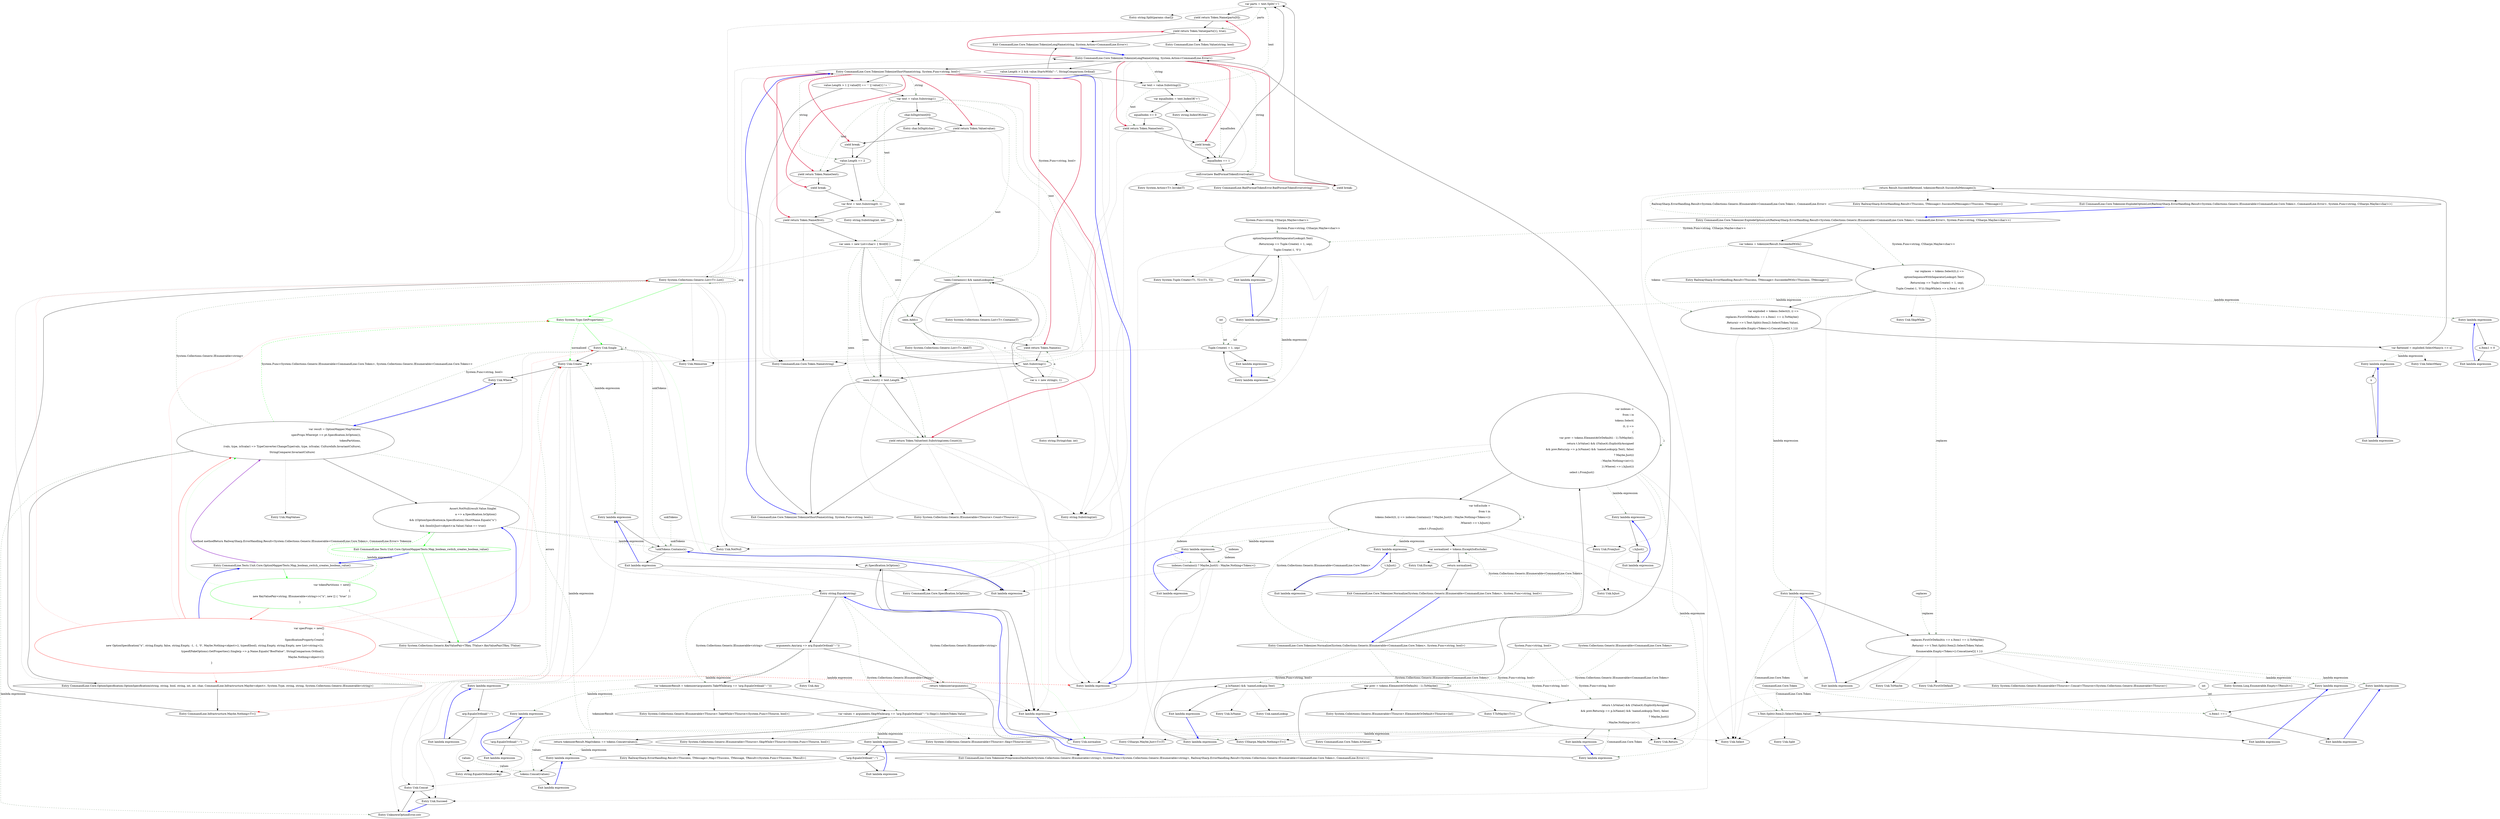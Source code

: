 digraph  {
m1_172 [label="Entry string.Split(params char[])", span="0-0", cluster="string.Split(params char[])", file="Tokenizer.cs"];
m1_31 [label="Entry string.Equals(string)", span="0-0", cluster="string.Equals(string)", file="Tokenizer.cs"];
m1_33 [label="var tokenizerResult = tokenizer(arguments.TakeWhile(arg => !arg.EqualsOrdinal(''--'')))", span="50-50", cluster="CommandLine.Core.Tokenizer.PreprocessDashDash(System.Collections.Generic.IEnumerable<string>, System.Func<System.Collections.Generic.IEnumerable<string>, RailwaySharp.ErrorHandling.Result<System.Collections.Generic.IEnumerable<CommandLine.Core.Token>, CommandLine.Error>>)", file="Tokenizer.cs"];
m1_36 [label="return tokenizer(arguments);", span="54-54", cluster="CommandLine.Core.Tokenizer.PreprocessDashDash(System.Collections.Generic.IEnumerable<string>, System.Func<System.Collections.Generic.IEnumerable<string>, RailwaySharp.ErrorHandling.Result<System.Collections.Generic.IEnumerable<CommandLine.Core.Token>, CommandLine.Error>>)", file="Tokenizer.cs"];
m1_32 [label="arguments.Any(arg => arg.EqualsOrdinal(''--''))", span="48-48", cluster="CommandLine.Core.Tokenizer.PreprocessDashDash(System.Collections.Generic.IEnumerable<string>, System.Func<System.Collections.Generic.IEnumerable<string>, RailwaySharp.ErrorHandling.Result<System.Collections.Generic.IEnumerable<CommandLine.Core.Token>, CommandLine.Error>>)", file="Tokenizer.cs"];
m1_34 [label="var values = arguments.SkipWhile(arg => !arg.EqualsOrdinal(''--'')).Skip(1).Select(Token.Value)", span="51-51", cluster="CommandLine.Core.Tokenizer.PreprocessDashDash(System.Collections.Generic.IEnumerable<string>, System.Func<System.Collections.Generic.IEnumerable<string>, RailwaySharp.ErrorHandling.Result<System.Collections.Generic.IEnumerable<CommandLine.Core.Token>, CommandLine.Error>>)", file="Tokenizer.cs"];
m1_35 [label="return tokenizerResult.Map(tokens => tokens.Concat(values));", span="52-52", cluster="CommandLine.Core.Tokenizer.PreprocessDashDash(System.Collections.Generic.IEnumerable<string>, System.Func<System.Collections.Generic.IEnumerable<string>, RailwaySharp.ErrorHandling.Result<System.Collections.Generic.IEnumerable<CommandLine.Core.Token>, CommandLine.Error>>)", file="Tokenizer.cs"];
m1_37 [label="Exit CommandLine.Core.Tokenizer.PreprocessDashDash(System.Collections.Generic.IEnumerable<string>, System.Func<System.Collections.Generic.IEnumerable<string>, RailwaySharp.ErrorHandling.Result<System.Collections.Generic.IEnumerable<CommandLine.Core.Token>, CommandLine.Error>>)", span="44-44", cluster="CommandLine.Core.Tokenizer.PreprocessDashDash(System.Collections.Generic.IEnumerable<string>, System.Func<System.Collections.Generic.IEnumerable<string>, RailwaySharp.ErrorHandling.Result<System.Collections.Generic.IEnumerable<CommandLine.Core.Token>, CommandLine.Error>>)", file="Tokenizer.cs"];
m1_97 [label="Entry CommandLine.Core.Tokenizer.Normalize(System.Collections.Generic.IEnumerable<CommandLine.Core.Token>, System.Func<string, bool>)", span="78-78", cluster="CommandLine.Core.Tokenizer.Normalize(System.Collections.Generic.IEnumerable<CommandLine.Core.Token>, System.Func<string, bool>)", file="Tokenizer.cs"];
m1_98 [label="var indexes =\r\n                from i in\r\n                    tokens.Select(\r\n                        (t, i) =>\r\n                        {\r\n                            var prev = tokens.ElementAtOrDefault(i - 1).ToMaybe();\r\n                            return t.IsValue() && ((Value)t).ExplicitlyAssigned\r\n                                   && prev.Return(p => p.IsName() && !nameLookup(p.Text), false)\r\n                                ? Maybe.Just(i)\r\n                                : Maybe.Nothing<int>();\r\n                        }).Where(i => i.IsJust())\r\n                select i.FromJust()", span="81-92", cluster="CommandLine.Core.Tokenizer.Normalize(System.Collections.Generic.IEnumerable<CommandLine.Core.Token>, System.Func<string, bool>)", file="Tokenizer.cs"];
m1_99 [label="var toExclude =\r\n                from t in\r\n                    tokens.Select((t, i) => indexes.Contains(i) ? Maybe.Just(t) : Maybe.Nothing<Token>())\r\n                        .Where(t => t.IsJust())\r\n                select t.FromJust()", span="94-98", cluster="CommandLine.Core.Tokenizer.Normalize(System.Collections.Generic.IEnumerable<CommandLine.Core.Token>, System.Func<string, bool>)", file="Tokenizer.cs"];
m1_100 [label="var normalized = tokens.Except(toExclude)", span="100-100", cluster="CommandLine.Core.Tokenizer.Normalize(System.Collections.Generic.IEnumerable<CommandLine.Core.Token>, System.Func<string, bool>)", file="Tokenizer.cs"];
m1_101 [label="return normalized;", span="102-102", cluster="CommandLine.Core.Tokenizer.Normalize(System.Collections.Generic.IEnumerable<CommandLine.Core.Token>, System.Func<string, bool>)", file="Tokenizer.cs"];
m1_102 [label="Exit CommandLine.Core.Tokenizer.Normalize(System.Collections.Generic.IEnumerable<CommandLine.Core.Token>, System.Func<string, bool>)", span="78-78", cluster="CommandLine.Core.Tokenizer.Normalize(System.Collections.Generic.IEnumerable<CommandLine.Core.Token>, System.Func<string, bool>)", file="Tokenizer.cs"];
m1_86 [label="Entry System.Collections.Generic.IEnumerable<TSource>.Concat<TSource>(System.Collections.Generic.IEnumerable<TSource>)", span="0-0", cluster="System.Collections.Generic.IEnumerable<TSource>.Concat<TSource>(System.Collections.Generic.IEnumerable<TSource>)", file="Tokenizer.cs"];
m1_118 [label="Entry Unk.nameLookup", span="", cluster="Unk.nameLookup", file="Tokenizer.cs"];
m1_27 [label="Entry lambda expression", span="41-41", cluster="lambda expression", file="Tokenizer.cs"];
m1_170 [label="Entry CommandLine.BadFormatTokenError.BadFormatTokenError(string)", span="196-196", cluster="CommandLine.BadFormatTokenError.BadFormatTokenError(string)", file="Tokenizer.cs"];
m1_57 [label="Entry CommandLine.Core.Tokenizer.ExplodeOptionList(RailwaySharp.ErrorHandling.Result<System.Collections.Generic.IEnumerable<CommandLine.Core.Token>, CommandLine.Error>, System.Func<string, CSharpx.Maybe<char>>)", span="57-57", cluster="CommandLine.Core.Tokenizer.ExplodeOptionList(RailwaySharp.ErrorHandling.Result<System.Collections.Generic.IEnumerable<CommandLine.Core.Token>, CommandLine.Error>, System.Func<string, CSharpx.Maybe<char>>)", file="Tokenizer.cs"];
m1_62 [label="return Result.Succeed(flattened, tokenizerResult.SuccessfulMessages());", span="75-75", cluster="CommandLine.Core.Tokenizer.ExplodeOptionList(RailwaySharp.ErrorHandling.Result<System.Collections.Generic.IEnumerable<CommandLine.Core.Token>, CommandLine.Error>, System.Func<string, CSharpx.Maybe<char>>)", file="Tokenizer.cs"];
m1_61 [label="var flattened = exploded.SelectMany(x => x)", span="73-73", cluster="CommandLine.Core.Tokenizer.ExplodeOptionList(RailwaySharp.ErrorHandling.Result<System.Collections.Generic.IEnumerable<CommandLine.Core.Token>, CommandLine.Error>, System.Func<string, CSharpx.Maybe<char>>)", file="Tokenizer.cs"];
m1_58 [label="var tokens = tokenizerResult.SucceededWith()", span="61-61", cluster="CommandLine.Core.Tokenizer.ExplodeOptionList(RailwaySharp.ErrorHandling.Result<System.Collections.Generic.IEnumerable<CommandLine.Core.Token>, CommandLine.Error>, System.Func<string, CSharpx.Maybe<char>>)", file="Tokenizer.cs"];
m1_59 [label="var replaces = tokens.Select((t,i) =>\r\n                optionSequenceWithSeparatorLookup(t.Text)\r\n                    .Return(sep => Tuple.Create(i + 1, sep),\r\n                        Tuple.Create(-1, '\0'))).SkipWhile(x => x.Item1 < 0)", span="63-66", cluster="CommandLine.Core.Tokenizer.ExplodeOptionList(RailwaySharp.ErrorHandling.Result<System.Collections.Generic.IEnumerable<CommandLine.Core.Token>, CommandLine.Error>, System.Func<string, CSharpx.Maybe<char>>)", file="Tokenizer.cs"];
m1_60 [label="var exploded = tokens.Select((t, i) =>\r\n                        replaces.FirstOrDefault(x => x.Item1 == i).ToMaybe()\r\n                            .Return(r => t.Text.Split(r.Item2).Select(Token.Value),\r\n                                Enumerable.Empty<Token>().Concat(new[]{ t })))", span="68-71", cluster="CommandLine.Core.Tokenizer.ExplodeOptionList(RailwaySharp.ErrorHandling.Result<System.Collections.Generic.IEnumerable<CommandLine.Core.Token>, CommandLine.Error>, System.Func<string, CSharpx.Maybe<char>>)", file="Tokenizer.cs"];
m1_63 [label="Exit CommandLine.Core.Tokenizer.ExplodeOptionList(RailwaySharp.ErrorHandling.Result<System.Collections.Generic.IEnumerable<CommandLine.Core.Token>, CommandLine.Error>, System.Func<string, CSharpx.Maybe<char>>)", span="57-57", cluster="CommandLine.Core.Tokenizer.ExplodeOptionList(RailwaySharp.ErrorHandling.Result<System.Collections.Generic.IEnumerable<CommandLine.Core.Token>, CommandLine.Error>, System.Func<string, CSharpx.Maybe<char>>)", file="Tokenizer.cs"];
m1_15 [label="Entry Unk.NotNull", span="", cluster="Unk.NotNull", file="Tokenizer.cs"];
m1_150 [label="Entry CommandLine.Core.Token.Name(string)", span="19-19", cluster="CommandLine.Core.Token.Name(string)", file="Tokenizer.cs"];
m1_171 [label="Entry System.Action<T>.Invoke(T)", span="0-0", cluster="System.Action<T>.Invoke(T)", file="Tokenizer.cs"];
m1_65 [label="Entry Unk.SkipWhile", span="", cluster="Unk.SkipWhile", file="Tokenizer.cs"];
m1_21 [label="pt.Specification.IsOption()", span="33-33", cluster="lambda expression", file="Tokenizer.cs"];
m1_38 [label="Entry Unk.Any", span="", cluster="Unk.Any", file="Tokenizer.cs"];
m1_16 [label="Entry lambda expression", span="27-27", cluster="lambda expression", file="Tokenizer.cs"];
m1_117 [label="Entry Unk.IsName", span="", cluster="Unk.IsName", file="Tokenizer.cs"];
m1_22 [label="Exit lambda expression", span="33-33", cluster="lambda expression", file="Tokenizer.cs"];
m1_3 [label="var result = OptionMapper.MapValues(\r\n                specProps.Where(pt => pt.Specification.IsOption()),\r\n                tokenPartitions,\r\n                (vals, type, isScalar) => TypeConverter.ChangeType(vals, type, isScalar, CultureInfo.InvariantCulture),\r\n                StringComparer.InvariantCulture)", span="32-36", cluster="CommandLine.Tests.Unit.Core.OptionMapperTests.Map_boolean_switch_creates_boolean_value()", file="Tokenizer.cs"];
m1_10 [label="Entry System.Type.GetProperties()", span="0-0", cluster="System.Type.GetProperties()", color=green, community=0, file="Tokenizer.cs"];
m1_9 [label="Entry System.Collections.Generic.List<T>.List()", span="0-0", cluster="System.Collections.Generic.List<T>.List()", file="Tokenizer.cs"];
m1_11 [label="Entry Unk.Single", span="", cluster="Unk.Single", file="Tokenizer.cs"];
m1_12 [label="Entry Unk.Create", span="", cluster="Unk.Create", file="Tokenizer.cs"];
m1_7 [label="Entry CommandLine.Core.OptionSpecification.OptionSpecification(string, string, bool, string, int, int, char, CommandLine.Infrastructure.Maybe<object>, System.Type, string, string, System.Collections.Generic.IEnumerable<string>)", span="17-17", cluster="CommandLine.Core.OptionSpecification.OptionSpecification(string, string, bool, string, int, int, char, CommandLine.Infrastructure.Maybe<object>, System.Type, string, string, System.Collections.Generic.IEnumerable<string>)", file="Tokenizer.cs"];
m1_8 [label="Entry CommandLine.Infrastructure.Maybe.Nothing<T>()", span="66-66", cluster="CommandLine.Infrastructure.Maybe.Nothing<T>()", file="Tokenizer.cs"];
m1_13 [label="Entry Unk.Where", span="", cluster="Unk.Where", file="Tokenizer.cs"];
m1_23 [label="Entry CommandLine.Core.Specification.IsOption()", span="11-11", cluster="CommandLine.Core.Specification.IsOption()", file="Tokenizer.cs"];
m1_151 [label="Entry string.Substring(int, int)", span="0-0", cluster="string.Substring(int, int)", file="Tokenizer.cs"];
m1_85 [label="Entry System.Linq.Enumerable.Empty<TResult>()", span="0-0", cluster="System.Linq.Enumerable.Empty<TResult>()", file="Tokenizer.cs"];
m1_152 [label="Entry string.String(char, int)", span="0-0", cluster="string.String(char, int)", file="Tokenizer.cs"];
m1_109 [label="Entry System.Collections.Generic.IEnumerable<TSource>.ElementAtOrDefault<TSource>(int)", span="0-0", cluster="System.Collections.Generic.IEnumerable<TSource>.ElementAtOrDefault<TSource>(int)", file="Tokenizer.cs"];
m1_30 [label="Exit lambda expression", span="40-42", cluster="lambda expression", file="Tokenizer.cs"];
m1_84 [label="Entry Unk.ToMaybe", span="", cluster="Unk.ToMaybe", file="Tokenizer.cs"];
m1_112 [label="Entry CSharpx.Maybe.Just<T>(T)", span="124-124", cluster="CSharpx.Maybe.Just<T>(T)", file="Tokenizer.cs"];
m1_71 [label="Entry System.Tuple.Create<T1, T2>(T1, T2)", span="0-0", cluster="System.Tuple.Create<T1, T2>(T1, T2)", file="Tokenizer.cs"];
m1_110 [label="Entry T.ToMaybe<T>()", span="249-249", cluster="T.ToMaybe<T>()", file="Tokenizer.cs"];
m1_114 [label="Entry lambda expression", span="88-88", cluster="lambda expression", file="Tokenizer.cs"];
m1_20 [label="Entry Unk.normalize", span="", cluster="Unk.normalize", file="Tokenizer.cs"];
m1_24 [label="Entry UnknownOptionError.cstr", span="", cluster="UnknownOptionError.cstr", file="Tokenizer.cs"];
m1_28 [label="!unkTokens.Contains(x)", span="41-41", cluster="lambda expression", file="Tokenizer.cs"];
m1_17 [label="Entry CommandLine.Core.Tokenizer.TokenizeLongName(string, System.Action<CommandLine.Error>)", span="150-150", cluster="CommandLine.Core.Tokenizer.TokenizeLongName(string, System.Action<CommandLine.Error>)", file="Tokenizer.cs"];
m1_18 [label="Entry CommandLine.Core.Tokenizer.TokenizeShortName(string, System.Func<string, bool>)", span="105-105", cluster="CommandLine.Core.Tokenizer.TokenizeShortName(string, System.Func<string, bool>)", file="Tokenizer.cs"];
m1_25 [label="Entry Unk.Concat", span="", cluster="Unk.Concat", file="Tokenizer.cs"];
m1_26 [label="Entry Unk.Succeed", span="", cluster="Unk.Succeed", file="Tokenizer.cs"];
m1_29 [label="Exit lambda expression", span="41-41", cluster="lambda expression", file="Tokenizer.cs"];
m1_4 [label="Assert.NotNull(result.Value.Single(\r\n                a => a.Specification.IsOption()\r\n                && ((OptionSpecification)a.Specification).ShortName.Equals(''x'')\r\n                && (bool)((Just<object>)a.Value).Value == true))", span="39-42", cluster="CommandLine.Tests.Unit.Core.OptionMapperTests.Map_boolean_switch_creates_boolean_value()", file="Tokenizer.cs"];
m1_5 [label="Exit CommandLine.Tests.Unit.Core.OptionMapperTests.Map_boolean_switch_creates_boolean_value()", span="16-16", cluster="CommandLine.Tests.Unit.Core.OptionMapperTests.Map_boolean_switch_creates_boolean_value()", color=green, community=0, file="Tokenizer.cs"];
m1_6 [label="Entry System.Collections.Generic.KeyValuePair<TKey, TValue>.KeyValuePair(TKey, TValue)", span="0-0", cluster="System.Collections.Generic.KeyValuePair<TKey, TValue>.KeyValuePair(TKey, TValue)", file="Tokenizer.cs"];
m1_69 [label="optionSequenceWithSeparatorLookup(t.Text)\r\n                    .Return(sep => Tuple.Create(i + 1, sep),\r\n                        Tuple.Create(-1, '\0'))", span="64-66", cluster="lambda expression", file="Tokenizer.cs"];
m1_55 [label="tokens.Concat(values)", span="52-52", cluster="lambda expression", file="Tokenizer.cs"];
m1_48 [label="Entry lambda expression", span="50-50", cluster="lambda expression", file="Tokenizer.cs"];
m1_68 [label="Entry lambda expression", span="63-66", cluster="lambda expression", file="Tokenizer.cs"];
m1_70 [label="Exit lambda expression", span="63-66", cluster="lambda expression", file="Tokenizer.cs"];
m1_73 [label="Entry lambda expression", span="65-65", cluster="lambda expression", file="Tokenizer.cs"];
m1_124 [label="indexes.Contains(i) ? Maybe.Just(t) : Maybe.Nothing<Token>()", span="96-96", cluster="lambda expression", file="Tokenizer.cs"];
m1_105 [label="Entry lambda expression", span="84-91", cluster="lambda expression", file="Tokenizer.cs"];
m1_119 [label="Entry lambda expression", span="91-91", cluster="lambda expression", file="Tokenizer.cs"];
m1_123 [label="Entry lambda expression", span="96-96", cluster="lambda expression", file="Tokenizer.cs"];
m1_126 [label="Entry lambda expression", span="97-97", cluster="lambda expression", file="Tokenizer.cs"];
m1_54 [label="Entry lambda expression", span="52-52", cluster="lambda expression", file="Tokenizer.cs"];
m1_56 [label="Exit lambda expression", span="52-52", cluster="lambda expression", file="Tokenizer.cs"];
m1_44 [label="Entry lambda expression", span="48-48", cluster="lambda expression", file="Tokenizer.cs"];
m1_51 [label="Entry lambda expression", span="51-51", cluster="lambda expression", file="Tokenizer.cs"];
m1_50 [label="Exit lambda expression", span="50-50", cluster="lambda expression", file="Tokenizer.cs"];
m1_49 [label="!arg.EqualsOrdinal(''--'')", span="50-50", cluster="lambda expression", file="Tokenizer.cs"];
m1_74 [label="Tuple.Create(i + 1, sep)", span="65-65", cluster="lambda expression", file="Tokenizer.cs"];
m1_81 [label="replaces.FirstOrDefault(x => x.Item1 == i).ToMaybe()\r\n                            .Return(r => t.Text.Split(r.Item2).Select(Token.Value),\r\n                                Enumerable.Empty<Token>().Concat(new[]{ t }))", span="69-71", cluster="lambda expression", file="Tokenizer.cs"];
m1_107 [label="return t.IsValue() && ((Value)t).ExplicitlyAssigned\r\n                                   && prev.Return(p => p.IsName() && !nameLookup(p.Text), false)\r\n                                ? Maybe.Just(i)\r\n                                : Maybe.Nothing<int>();", span="87-90", cluster="lambda expression", file="Tokenizer.cs"];
m1_75 [label="Exit lambda expression", span="65-65", cluster="lambda expression", file="Tokenizer.cs"];
m1_125 [label="Exit lambda expression", span="96-96", cluster="lambda expression", file="Tokenizer.cs"];
m1_106 [label="var prev = tokens.ElementAtOrDefault(i - 1).ToMaybe()", span="86-86", cluster="lambda expression", file="Tokenizer.cs"];
m1_115 [label="p.IsName() && !nameLookup(p.Text)", span="88-88", cluster="lambda expression", file="Tokenizer.cs"];
m1_91 [label="t.Text.Split(r.Item2).Select(Token.Value)", span="70-70", cluster="lambda expression", file="Tokenizer.cs"];
m1_108 [label="Exit lambda expression", span="84-91", cluster="lambda expression", file="Tokenizer.cs"];
m1_121 [label="Exit lambda expression", span="91-91", cluster="lambda expression", file="Tokenizer.cs"];
m1_120 [label="i.IsJust()", span="91-91", cluster="lambda expression", file="Tokenizer.cs"];
m1_128 [label="Exit lambda expression", span="97-97", cluster="lambda expression", file="Tokenizer.cs"];
m1_127 [label="t.IsJust()", span="97-97", cluster="lambda expression", file="Tokenizer.cs"];
m1_94 [label="Entry lambda expression", span="73-73", cluster="lambda expression", file="Tokenizer.cs"];
m1_46 [label="Exit lambda expression", span="48-48", cluster="lambda expression", file="Tokenizer.cs"];
m1_45 [label="arg.EqualsOrdinal(''--'')", span="48-48", cluster="lambda expression", file="Tokenizer.cs"];
m1_53 [label="Exit lambda expression", span="51-51", cluster="lambda expression", file="Tokenizer.cs"];
m1_52 [label="!arg.EqualsOrdinal(''--'')", span="51-51", cluster="lambda expression", file="Tokenizer.cs"];
m1_77 [label="Entry lambda expression", span="66-66", cluster="lambda expression", file="Tokenizer.cs"];
m1_80 [label="Entry lambda expression", span="68-71", cluster="lambda expression", file="Tokenizer.cs"];
m1_82 [label="Exit lambda expression", span="68-71", cluster="lambda expression", file="Tokenizer.cs"];
m1_87 [label="Entry lambda expression", span="69-69", cluster="lambda expression", file="Tokenizer.cs"];
m1_90 [label="Entry lambda expression", span="70-70", cluster="lambda expression", file="Tokenizer.cs"];
m1_116 [label="Exit lambda expression", span="88-88", cluster="lambda expression", file="Tokenizer.cs"];
m1_92 [label="Exit lambda expression", span="70-70", cluster="lambda expression", file="Tokenizer.cs"];
m1_96 [label="Exit lambda expression", span="73-73", cluster="lambda expression", file="Tokenizer.cs"];
m1_95 [label=x, span="73-73", cluster="lambda expression", file="Tokenizer.cs"];
m1_79 [label="Exit lambda expression", span="66-66", cluster="lambda expression", file="Tokenizer.cs"];
m1_78 [label="x.Item1 < 0", span="66-66", cluster="lambda expression", file="Tokenizer.cs"];
m1_88 [label="x.Item1 == i", span="69-69", cluster="lambda expression", file="Tokenizer.cs"];
m1_89 [label="Exit lambda expression", span="69-69", cluster="lambda expression", file="Tokenizer.cs"];
m1_41 [label="Entry System.Collections.Generic.IEnumerable<TSource>.Skip<TSource>(int)", span="0-0", cluster="System.Collections.Generic.IEnumerable<TSource>.Skip<TSource>(int)", file="Tokenizer.cs"];
m1_156 [label="value.Length > 2 && value.StartsWith(''--'', StringComparison.Ordinal)", span="154-154", cluster="CommandLine.Core.Tokenizer.TokenizeLongName(string, System.Action<CommandLine.Error>)", file="Tokenizer.cs"];
m1_160 [label="yield return Token.Name(text);", span="160-160", cluster="CommandLine.Core.Tokenizer.TokenizeLongName(string, System.Action<CommandLine.Error>)", file="Tokenizer.cs"];
m1_161 [label="yield break;", span="161-161", cluster="CommandLine.Core.Tokenizer.TokenizeLongName(string, System.Action<CommandLine.Error>)", file="Tokenizer.cs"];
m1_164 [label="yield break;", span="166-166", cluster="CommandLine.Core.Tokenizer.TokenizeLongName(string, System.Action<CommandLine.Error>)", file="Tokenizer.cs"];
m1_166 [label="yield return Token.Name(parts[0]);", span="169-169", cluster="CommandLine.Core.Tokenizer.TokenizeLongName(string, System.Action<CommandLine.Error>)", file="Tokenizer.cs"];
m1_167 [label="yield return Token.Value(parts[1], true);", span="170-170", cluster="CommandLine.Core.Tokenizer.TokenizeLongName(string, System.Action<CommandLine.Error>)", file="Tokenizer.cs"];
m1_157 [label="var text = value.Substring(2)", span="156-156", cluster="CommandLine.Core.Tokenizer.TokenizeLongName(string, System.Action<CommandLine.Error>)", file="Tokenizer.cs"];
m1_163 [label="onError(new BadFormatTokenError(value))", span="165-165", cluster="CommandLine.Core.Tokenizer.TokenizeLongName(string, System.Action<CommandLine.Error>)", file="Tokenizer.cs"];
m1_159 [label="equalIndex <= 0", span="158-158", cluster="CommandLine.Core.Tokenizer.TokenizeLongName(string, System.Action<CommandLine.Error>)", file="Tokenizer.cs"];
m1_162 [label="equalIndex == 1", span="163-163", cluster="CommandLine.Core.Tokenizer.TokenizeLongName(string, System.Action<CommandLine.Error>)", file="Tokenizer.cs"];
m1_165 [label="var parts = text.Split('=')", span="168-168", cluster="CommandLine.Core.Tokenizer.TokenizeLongName(string, System.Action<CommandLine.Error>)", file="Tokenizer.cs"];
m1_158 [label="var equalIndex = text.IndexOf('=')", span="157-157", cluster="CommandLine.Core.Tokenizer.TokenizeLongName(string, System.Action<CommandLine.Error>)", file="Tokenizer.cs"];
m1_168 [label="Exit CommandLine.Core.Tokenizer.TokenizeLongName(string, System.Action<CommandLine.Error>)", span="150-150", cluster="CommandLine.Core.Tokenizer.TokenizeLongName(string, System.Action<CommandLine.Error>)", file="Tokenizer.cs"];
m1_19 [label="Entry Unk.Memorize", span="", cluster="Unk.Memorize", file="Tokenizer.cs"];
m1_67 [label="Entry RailwaySharp.ErrorHandling.Result<TSuccess, TMessage>.SuccessfulMessages<TSuccess, TMessage>()", span="12-12", cluster="RailwaySharp.ErrorHandling.Result<TSuccess, TMessage>.SuccessfulMessages<TSuccess, TMessage>()", file="Tokenizer.cs"];
m1_40 [label="Entry System.Collections.Generic.IEnumerable<TSource>.SkipWhile<TSource>(System.Func<TSource, bool>)", span="0-0", cluster="System.Collections.Generic.IEnumerable<TSource>.SkipWhile<TSource>(System.Func<TSource, bool>)", file="Tokenizer.cs"];
m1_43 [label="Entry RailwaySharp.ErrorHandling.Result<TSuccess, TMessage>.Map<TSuccess, TMessage, TResult>(System.Func<TSuccess, TResult>)", span="534-534", cluster="RailwaySharp.ErrorHandling.Result<TSuccess, TMessage>.Map<TSuccess, TMessage, TResult>(System.Func<TSuccess, TResult>)", file="Tokenizer.cs"];
m1_47 [label="Entry string.EqualsOrdinal(string)", span="40-40", cluster="string.EqualsOrdinal(string)", file="Tokenizer.cs"];
m1_39 [label="Entry System.Collections.Generic.IEnumerable<TSource>.TakeWhile<TSource>(System.Func<TSource, bool>)", span="0-0", cluster="System.Collections.Generic.IEnumerable<TSource>.TakeWhile<TSource>(System.Func<TSource, bool>)", file="Tokenizer.cs"];
m1_169 [label="Entry string.IndexOf(char)", span="0-0", cluster="string.IndexOf(char)", file="Tokenizer.cs"];
m1_42 [label="Entry Unk.Select", span="", cluster="Unk.Select", file="Tokenizer.cs"];
m1_122 [label="Entry Unk.IsJust", span="", cluster="Unk.IsJust", file="Tokenizer.cs"];
m1_0 [label="Entry CommandLine.Tests.Unit.Core.OptionMapperTests.Map_boolean_switch_creates_boolean_value()", span="16-16", cluster="CommandLine.Tests.Unit.Core.OptionMapperTests.Map_boolean_switch_creates_boolean_value()", file="Tokenizer.cs"];
m1_1 [label="var tokenPartitions = new[]\r\n                {\r\n                    new KeyValuePair<string, IEnumerable<string>>(''x'', new [] { ''true'' })\r\n                }", span="19-22", cluster="CommandLine.Tests.Unit.Core.OptionMapperTests.Map_boolean_switch_creates_boolean_value()", color=green, community=0, file="Tokenizer.cs"];
m1_2 [label="var specProps = new[]\r\n                {\r\n                    SpecificationProperty.Create(\r\n                        new OptionSpecification(''x'', string.Empty, false, string.Empty, -1, -1, '\0', Maybe.Nothing<object>(), typeof(bool), string.Empty, string.Empty, new List<string>()), \r\n                        typeof(FakeOptions).GetProperties().Single(p => p.Name.Equals(''BoolValue'', StringComparison.Ordinal)),\r\n                        Maybe.Nothing<object>())\r\n                }", span="23-29", cluster="CommandLine.Tests.Unit.Core.OptionMapperTests.Map_boolean_switch_creates_boolean_value()", file="Tokenizer.cs", color=red, community=0];
m1_104 [label="Entry Unk.Except", span="", cluster="Unk.Except", file="Tokenizer.cs"];
m1_72 [label="Entry Unk.Return", span="", cluster="Unk.Return", file="Tokenizer.cs"];
m1_113 [label="Entry CSharpx.Maybe.Nothing<T>()", span="116-116", cluster="CSharpx.Maybe.Nothing<T>()", file="Tokenizer.cs"];
m1_154 [label="Entry System.Collections.Generic.List<T>.Add(T)", span="0-0", cluster="System.Collections.Generic.List<T>.Add(T)", file="Tokenizer.cs"];
m1_64 [label="Entry RailwaySharp.ErrorHandling.Result<TSuccess, TMessage>.SucceededWith<TSuccess, TMessage>()", span="653-653", cluster="RailwaySharp.ErrorHandling.Result<TSuccess, TMessage>.SucceededWith<TSuccess, TMessage>()", file="Tokenizer.cs"];
m1_111 [label="Entry CommandLine.Core.Token.IsValue()", span="133-133", cluster="CommandLine.Core.Token.IsValue()", file="Tokenizer.cs"];
m1_103 [label="Entry Unk.FromJust", span="", cluster="Unk.FromJust", file="Tokenizer.cs"];
m1_149 [label="Entry char.IsDigit(char)", span="0-0", cluster="char.IsDigit(char)", file="Tokenizer.cs"];
m1_173 [label="Entry CommandLine.Core.Token.Value(string, bool)", span="29-29", cluster="CommandLine.Core.Token.Value(string, bool)", file="Tokenizer.cs"];
m1_155 [label="Entry System.Collections.Generic.IEnumerable<TSource>.Count<TSource>()", span="0-0", cluster="System.Collections.Generic.IEnumerable<TSource>.Count<TSource>()", file="Tokenizer.cs"];
m1_66 [label="Entry Unk.SelectMany", span="", cluster="Unk.SelectMany", file="Tokenizer.cs"];
m1_83 [label="Entry Unk.FirstOrDefault", span="", cluster="Unk.FirstOrDefault", file="Tokenizer.cs"];
m1_93 [label="Entry Unk.Split", span="", cluster="Unk.Split", file="Tokenizer.cs"];
m1_132 [label="yield return Token.Value(value);", span="115-115", cluster="CommandLine.Core.Tokenizer.TokenizeShortName(string, System.Func<string, bool>)", file="Tokenizer.cs"];
m1_146 [label="yield return Token.Value(text.Substring(seen.Count()));", span="145-145", cluster="CommandLine.Core.Tokenizer.TokenizeShortName(string, System.Func<string, bool>)", file="Tokenizer.cs"];
m1_129 [label="value.Length > 1 || value[0] == '-' || value[1] != '-'", span="109-109", cluster="CommandLine.Core.Tokenizer.TokenizeShortName(string, System.Func<string, bool>)", file="Tokenizer.cs"];
m1_133 [label="yield break;", span="116-116", cluster="CommandLine.Core.Tokenizer.TokenizeShortName(string, System.Func<string, bool>)", file="Tokenizer.cs"];
m1_135 [label="yield return Token.Name(text);", span="121-121", cluster="CommandLine.Core.Tokenizer.TokenizeShortName(string, System.Func<string, bool>)", file="Tokenizer.cs"];
m1_136 [label="yield break;", span="122-122", cluster="CommandLine.Core.Tokenizer.TokenizeShortName(string, System.Func<string, bool>)", file="Tokenizer.cs"];
m1_138 [label="yield return Token.Name(first);", span="126-126", cluster="CommandLine.Core.Tokenizer.TokenizeShortName(string, System.Func<string, bool>)", file="Tokenizer.cs"];
m1_144 [label="yield return Token.Name(n);", span="136-136", cluster="CommandLine.Core.Tokenizer.TokenizeShortName(string, System.Func<string, bool>)", file="Tokenizer.cs"];
m1_130 [label="var text = value.Substring(1)", span="111-111", cluster="CommandLine.Core.Tokenizer.TokenizeShortName(string, System.Func<string, bool>)", file="Tokenizer.cs"];
m1_134 [label="value.Length == 2", span="119-119", cluster="CommandLine.Core.Tokenizer.TokenizeShortName(string, System.Func<string, bool>)", file="Tokenizer.cs"];
m1_142 [label="!seen.Contains(c) && nameLookup(n)", span="133-133", cluster="CommandLine.Core.Tokenizer.TokenizeShortName(string, System.Func<string, bool>)", file="Tokenizer.cs"];
m1_131 [label="char.IsDigit(text[0])", span="113-113", cluster="CommandLine.Core.Tokenizer.TokenizeShortName(string, System.Func<string, bool>)", file="Tokenizer.cs"];
m1_145 [label="seen.Count() < text.Length", span="143-143", cluster="CommandLine.Core.Tokenizer.TokenizeShortName(string, System.Func<string, bool>)", file="Tokenizer.cs"];
m1_139 [label="var seen = new List<char> { first[0] }", span="128-128", cluster="CommandLine.Core.Tokenizer.TokenizeShortName(string, System.Func<string, bool>)", file="Tokenizer.cs"];
m1_137 [label="var first = text.Substring(0, 1)", span="125-125", cluster="CommandLine.Core.Tokenizer.TokenizeShortName(string, System.Func<string, bool>)", file="Tokenizer.cs"];
m1_143 [label="seen.Add(c)", span="135-135", cluster="CommandLine.Core.Tokenizer.TokenizeShortName(string, System.Func<string, bool>)", file="Tokenizer.cs"];
m1_141 [label="var n = new string(c, 1)", span="132-132", cluster="CommandLine.Core.Tokenizer.TokenizeShortName(string, System.Func<string, bool>)", file="Tokenizer.cs"];
m1_140 [label="text.Substring(1)", span="130-130", cluster="CommandLine.Core.Tokenizer.TokenizeShortName(string, System.Func<string, bool>)", file="Tokenizer.cs"];
m1_147 [label="Exit CommandLine.Core.Tokenizer.TokenizeShortName(string, System.Func<string, bool>)", span="105-105", cluster="CommandLine.Core.Tokenizer.TokenizeShortName(string, System.Func<string, bool>)", file="Tokenizer.cs"];
m1_14 [label="Entry Unk.MapValues", span="", cluster="Unk.MapValues", file="Tokenizer.cs"];
m1_153 [label="Entry System.Collections.Generic.List<T>.Contains(T)", span="0-0", cluster="System.Collections.Generic.List<T>.Contains(T)", file="Tokenizer.cs"];
m1_148 [label="Entry string.Substring(int)", span="0-0", cluster="string.Substring(int)", file="Tokenizer.cs"];
m1_174 [label=unkTokens, span="", file="Tokenizer.cs"];
m1_176 [label="System.Func<string, CSharpx.Maybe<char>>", span="", file="Tokenizer.cs"];
m1_175 [label=values, span="", file="Tokenizer.cs"];
m1_183 [label=indexes, span="", file="Tokenizer.cs"];
m1_177 [label=int, span="", file="Tokenizer.cs"];
m1_178 [label=replaces, span="", file="Tokenizer.cs"];
m1_182 [label="System.Func<string, bool>", span="", file="Tokenizer.cs"];
m1_181 [label="System.Collections.Generic.IEnumerable<CommandLine.Core.Token>", span="", file="Tokenizer.cs"];
m1_180 [label="CommandLine.Core.Token", span="", file="Tokenizer.cs"];
m1_179 [label=int, span="", file="Tokenizer.cs"];
m1_31 -> m1_33  [key=1, style=dashed, color=darkseagreen4, label="System.Collections.Generic.IEnumerable<string>"];
m1_31 -> m1_36  [key=1, style=dashed, color=darkseagreen4, label="System.Collections.Generic.IEnumerable<string>"];
m1_31 -> m1_32  [key=0, style=solid];
m1_31 -> m1_34  [key=1, style=dashed, color=darkseagreen4, label="System.Collections.Generic.IEnumerable<string>"];
m1_33 -> m1_22  [key=2, style=dotted];
m1_33 -> m1_34  [key=0, style=solid];
m1_33 -> m1_39  [key=2, style=dotted];
m1_33 -> m1_48  [key=1, style=dashed, color=darkseagreen4, label="lambda expression"];
m1_33 -> m1_35  [key=1, style=dashed, color=darkseagreen4, label=tokenizerResult];
m1_36 -> m1_22  [key=2, style=dotted];
m1_36 -> m1_37  [key=0, style=solid];
m1_32 -> m1_33  [key=0, style=solid];
m1_32 -> m1_36  [key=0, style=solid];
m1_32 -> m1_38  [key=2, style=dotted];
m1_32 -> m1_44  [key=1, style=dashed, color=darkseagreen4, label="lambda expression"];
m1_34 -> m1_55  [key=1, style=dashed, color=darkseagreen4, label=values];
m1_34 -> m1_35  [key=0, style=solid];
m1_34 -> m1_40  [key=2, style=dotted];
m1_34 -> m1_41  [key=2, style=dotted];
m1_34 -> m1_42  [key=2, style=dotted];
m1_34 -> m1_51  [key=1, style=dashed, color=darkseagreen4, label="lambda expression"];
m1_35 -> m1_37  [key=0, style=solid];
m1_35 -> m1_43  [key=2, style=dotted];
m1_35 -> m1_54  [key=1, style=dashed, color=darkseagreen4, label="lambda expression"];
m1_37 -> m1_31  [key=0, style=bold, color=blue];
m1_97 -> m1_98  [key=0, style=solid];
m1_97 -> m1_99  [key=1, style=dashed, color=darkseagreen4, label="System.Collections.Generic.IEnumerable<CommandLine.Core.Token>"];
m1_97 -> m1_106  [key=1, style=dashed, color=darkseagreen4, label="System.Collections.Generic.IEnumerable<CommandLine.Core.Token>"];
m1_97 -> m1_107  [key=1, style=dashed, color=darkseagreen4, label="System.Func<string, bool>"];
m1_97 -> m1_115  [key=1, style=dashed, color=darkseagreen4, label="System.Func<string, bool>"];
m1_97 -> m1_100  [key=1, style=dashed, color=darkseagreen4, label="System.Collections.Generic.IEnumerable<CommandLine.Core.Token>"];
m1_98 -> m1_23  [key=2, style=dotted];
m1_98 -> m1_98  [key=1, style=dashed, color=darkseagreen4, label=i];
m1_98 -> m1_99  [key=0, style=solid];
m1_98 -> m1_42  [key=2, style=dotted];
m1_98 -> m1_103  [key=2, style=dotted];
m1_98 -> m1_105  [key=1, style=dashed, color=darkseagreen4, label="lambda expression"];
m1_98 -> m1_119  [key=1, style=dashed, color=darkseagreen4, label="lambda expression"];
m1_98 -> m1_124  [key=1, style=dashed, color=darkseagreen4, label=indexes];
m1_99 -> m1_23  [key=2, style=dotted];
m1_99 -> m1_99  [key=1, style=dashed, color=darkseagreen4, label=t];
m1_99 -> m1_100  [key=0, style=solid];
m1_99 -> m1_42  [key=2, style=dotted];
m1_99 -> m1_103  [key=2, style=dotted];
m1_99 -> m1_123  [key=1, style=dashed, color=darkseagreen4, label="lambda expression"];
m1_99 -> m1_126  [key=1, style=dashed, color=darkseagreen4, label="lambda expression"];
m1_100 -> m1_101  [key=0, style=solid];
m1_100 -> m1_104  [key=2, style=dotted];
m1_101 -> m1_102  [key=0, style=solid];
m1_102 -> m1_97  [key=0, style=bold, color=blue];
m1_27 -> m1_28  [key=0, style=solid];
m1_57 -> m1_69  [key=1, style=dashed, color=darkseagreen4, label="System.Func<string, CSharpx.Maybe<char>>"];
m1_57 -> m1_62  [key=1, style=dashed, color=darkseagreen4, label="RailwaySharp.ErrorHandling.Result<System.Collections.Generic.IEnumerable<CommandLine.Core.Token>, CommandLine.Error>"];
m1_57 -> m1_58  [key=0, style=solid];
m1_57 -> m1_59  [key=1, style=dashed, color=darkseagreen4, label="System.Func<string, CSharpx.Maybe<char>>"];
m1_62 -> m1_26  [key=2, style=dotted];
m1_62 -> m1_63  [key=0, style=solid];
m1_62 -> m1_67  [key=2, style=dotted];
m1_61 -> m1_62  [key=0, style=solid];
m1_61 -> m1_66  [key=2, style=dotted];
m1_61 -> m1_94  [key=1, style=dashed, color=darkseagreen4, label="lambda expression"];
m1_58 -> m1_59  [key=0, style=solid];
m1_58 -> m1_64  [key=2, style=dotted];
m1_58 -> m1_60  [key=1, style=dashed, color=darkseagreen4, label=tokens];
m1_59 -> m1_68  [key=1, style=dashed, color=darkseagreen4, label="lambda expression"];
m1_59 -> m1_42  [key=2, style=dotted];
m1_59 -> m1_60  [key=0, style=solid];
m1_59 -> m1_65  [key=2, style=dotted];
m1_59 -> m1_77  [key=1, style=dashed, color=darkseagreen4, label="lambda expression"];
m1_59 -> m1_81  [key=1, style=dashed, color=darkseagreen4, label=replaces];
m1_60 -> m1_42  [key=2, style=dotted];
m1_60 -> m1_61  [key=0, style=solid];
m1_60 -> m1_80  [key=1, style=dashed, color=darkseagreen4, label="lambda expression"];
m1_63 -> m1_57  [key=0, style=bold, color=blue];
m1_21 -> m1_22  [key=0, style=solid];
m1_21 -> m1_23  [key=2, style=dotted];
m1_16 -> m1_17  [key=0, style=solid];
m1_22 -> m1_20  [key=0, style=bold, color=blue];
m1_3 -> m1_10  [key=1, style=dashed, color=green, label="System.Func<System.Collections.Generic.IEnumerable<CommandLine.Core.Token>, System.Collections.Generic.IEnumerable<CommandLine.Core.Token>>"];
m1_3 -> m1_7  [key=0, style=solid];
m1_3 -> m1_9  [key=1, style=dashed, color=darkseagreen4, label="System.Collections.Generic.IEnumerable<string>"];
m1_3 -> m1_11  [key=1, style=dashed, color=darkseagreen4, label="System.Func<string, bool>"];
m1_3 -> m1_4  [key=0, style=solid];
m1_3 -> m1_13  [key=2, style=dotted];
m1_3 -> m1_14  [key=2, style=dotted];
m1_3 -> m1_20  [key=1, style=dashed, color=darkseagreen4, label="lambda expression"];
m1_3 -> m1_24  [key=1, style=dashed, color=darkseagreen4, label="lambda expression"];
m1_10 -> m1_11  [key=0, style=solid, color=green];
m1_10 -> m1_20  [key=2, style=dotted, color=green];
m1_10 -> m1_12  [key=1, style=dashed, color=green, label=normalized];
m1_9 -> m1_10  [key=0, style=solid, color=green];
m1_9 -> m1_9  [key=1, style=dashed, color=darkseagreen4, label=arg];
m1_9 -> m1_15  [key=2, style=dotted];
m1_9 -> m1_16  [key=2, style=dotted];
m1_9 -> m1_17  [key=2, style=dotted];
m1_9 -> m1_18  [key=2, style=dotted];
m1_9 -> m1_19  [key=2, style=dotted];
m1_11 -> m1_11  [key=1, style=dashed, color=darkseagreen4, label=t];
m1_11 -> m1_12  [key=0, style=solid];
m1_11 -> m1_21  [key=2, style=dotted];
m1_11 -> m1_22  [key=2, style=dotted];
m1_11 -> m1_19  [key=2, style=dotted];
m1_11 -> m1_28  [key=1, style=dashed, color=darkseagreen4, label=unkTokens];
m1_12 -> m1_12  [key=1, style=dashed, color=darkseagreen4, label=t];
m1_12 -> m1_13  [key=0, style=solid];
m1_12 -> m1_23  [key=2, style=dotted];
m1_12 -> m1_24  [key=2, style=dotted];
m1_12 -> m1_25  [key=2, style=dotted];
m1_12 -> m1_26  [key=2, style=dotted];
m1_12 -> m1_27  [key=1, style=dashed, color=darkseagreen4, label="lambda expression"];
m1_7 -> m1_12  [key=1, style=dashed, color=darkseagreen4, label=errors];
m1_7 -> m1_8  [key=0, style=solid];
m1_7 -> m1_9  [key=2, style=dotted];
m1_8 -> m1_9  [key=0, style=solid];
m1_13 -> m1_3  [key=0, style=bold, color=blue];
m1_30 -> m1_28  [key=0, style=bold, color=blue];
m1_114 -> m1_115  [key=0, style=solid];
m1_20 -> m1_21  [key=0, style=solid];
m1_24 -> m1_25  [key=0, style=solid];
m1_28 -> m1_29  [key=0, style=solid];
m1_28 -> m1_30  [key=2, style=dotted];
m1_17 -> m1_18  [key=0, style=solid];
m1_17 -> m1_19  [key=2, style=dotted];
m1_17 -> m1_156  [key=0, style=solid];
m1_17 -> m1_160  [key=0, style=bold, color=crimson];
m1_17 -> m1_161  [key=0, style=bold, color=crimson];
m1_17 -> m1_164  [key=0, style=bold, color=crimson];
m1_17 -> m1_166  [key=0, style=bold, color=crimson];
m1_17 -> m1_167  [key=0, style=bold, color=crimson];
m1_17 -> m1_157  [key=1, style=dashed, color=darkseagreen4, label=string];
m1_17 -> m1_163  [key=1, style=dashed, color=darkseagreen4, label=string];
m1_18 -> m1_16  [key=0, style=bold, color=blue];
m1_18 -> m1_129  [key=0, style=solid];
m1_18 -> m1_132  [key=0, style=bold, color=crimson];
m1_18 -> m1_133  [key=0, style=bold, color=crimson];
m1_18 -> m1_135  [key=0, style=bold, color=crimson];
m1_18 -> m1_136  [key=0, style=bold, color=crimson];
m1_18 -> m1_138  [key=0, style=bold, color=crimson];
m1_18 -> m1_144  [key=0, style=bold, color=crimson];
m1_18 -> m1_146  [key=0, style=bold, color=crimson];
m1_18 -> m1_130  [key=1, style=dashed, color=darkseagreen4, label=string];
m1_18 -> m1_134  [key=1, style=dashed, color=darkseagreen4, label=string];
m1_18 -> m1_142  [key=1, style=dashed, color=darkseagreen4, label="System.Func<string, bool>"];
m1_25 -> m1_26  [key=0, style=solid];
m1_25 -> m1_27  [key=2, style=dotted];
m1_26 -> m1_24  [key=0, style=bold, color=blue];
m1_29 -> m1_30  [key=0, style=solid];
m1_29 -> m1_23  [key=2, style=dotted];
m1_29 -> m1_31  [key=2, style=dotted];
m1_29 -> m1_27  [key=0, style=bold, color=blue];
m1_4 -> m1_5  [key=0, style=solid, color=green];
m1_4 -> m1_11  [key=2, style=dotted];
m1_4 -> m1_15  [key=2, style=dotted];
m1_4 -> m1_28  [key=1, style=dashed, color=darkseagreen4, label="lambda expression"];
m1_5 -> m1_6  [key=0, style=solid, color=green];
m1_5 -> m1_0  [key=0, style=bold, color=blue];
m1_6 -> m1_4  [key=0, style=bold, color=blue];
m1_69 -> m1_22  [key=2, style=dotted];
m1_69 -> m1_70  [key=0, style=solid];
m1_69 -> m1_71  [key=2, style=dotted];
m1_69 -> m1_72  [key=2, style=dotted];
m1_69 -> m1_73  [key=1, style=dashed, color=darkseagreen4, label="lambda expression"];
m1_55 -> m1_25  [key=2, style=dotted];
m1_55 -> m1_56  [key=0, style=solid];
m1_48 -> m1_49  [key=0, style=solid];
m1_68 -> m1_69  [key=0, style=solid];
m1_68 -> m1_74  [key=1, style=dashed, color=darkseagreen4, label=int];
m1_70 -> m1_68  [key=0, style=bold, color=blue];
m1_73 -> m1_74  [key=0, style=solid];
m1_124 -> m1_30  [key=2, style=dotted];
m1_124 -> m1_125  [key=0, style=solid];
m1_124 -> m1_112  [key=2, style=dotted];
m1_124 -> m1_113  [key=2, style=dotted];
m1_105 -> m1_106  [key=0, style=solid];
m1_105 -> m1_107  [key=1, style=dashed, color=darkseagreen4, label="CommandLine.Core.Token"];
m1_119 -> m1_120  [key=0, style=solid];
m1_123 -> m1_124  [key=0, style=solid];
m1_126 -> m1_127  [key=0, style=solid];
m1_54 -> m1_55  [key=0, style=solid];
m1_56 -> m1_54  [key=0, style=bold, color=blue];
m1_44 -> m1_45  [key=0, style=solid];
m1_51 -> m1_52  [key=0, style=solid];
m1_50 -> m1_48  [key=0, style=bold, color=blue];
m1_49 -> m1_50  [key=0, style=solid];
m1_49 -> m1_47  [key=2, style=dotted];
m1_74 -> m1_75  [key=0, style=solid];
m1_74 -> m1_12  [key=2, style=dotted];
m1_81 -> m1_72  [key=2, style=dotted];
m1_81 -> m1_82  [key=0, style=solid];
m1_81 -> m1_83  [key=2, style=dotted];
m1_81 -> m1_84  [key=2, style=dotted];
m1_81 -> m1_85  [key=2, style=dotted];
m1_81 -> m1_86  [key=2, style=dotted];
m1_81 -> m1_87  [key=1, style=dashed, color=darkseagreen4, label="lambda expression"];
m1_81 -> m1_90  [key=1, style=dashed, color=darkseagreen4, label="lambda expression"];
m1_107 -> m1_72  [key=2, style=dotted];
m1_107 -> m1_108  [key=0, style=solid];
m1_107 -> m1_111  [key=2, style=dotted];
m1_107 -> m1_112  [key=2, style=dotted];
m1_107 -> m1_113  [key=2, style=dotted];
m1_107 -> m1_114  [key=1, style=dashed, color=darkseagreen4, label="lambda expression"];
m1_75 -> m1_73  [key=0, style=bold, color=blue];
m1_125 -> m1_123  [key=0, style=bold, color=blue];
m1_106 -> m1_107  [key=0, style=solid];
m1_106 -> m1_109  [key=2, style=dotted];
m1_106 -> m1_110  [key=2, style=dotted];
m1_115 -> m1_116  [key=0, style=solid];
m1_115 -> m1_117  [key=2, style=dotted];
m1_115 -> m1_118  [key=2, style=dotted];
m1_91 -> m1_42  [key=2, style=dotted];
m1_91 -> m1_92  [key=0, style=solid];
m1_91 -> m1_93  [key=2, style=dotted];
m1_108 -> m1_105  [key=0, style=bold, color=blue];
m1_121 -> m1_119  [key=0, style=bold, color=blue];
m1_120 -> m1_121  [key=0, style=solid];
m1_120 -> m1_122  [key=2, style=dotted];
m1_128 -> m1_126  [key=0, style=bold, color=blue];
m1_127 -> m1_128  [key=0, style=solid];
m1_127 -> m1_122  [key=2, style=dotted];
m1_94 -> m1_95  [key=0, style=solid];
m1_46 -> m1_44  [key=0, style=bold, color=blue];
m1_45 -> m1_46  [key=0, style=solid];
m1_45 -> m1_47  [key=2, style=dotted];
m1_53 -> m1_51  [key=0, style=bold, color=blue];
m1_52 -> m1_53  [key=0, style=solid];
m1_52 -> m1_47  [key=2, style=dotted];
m1_77 -> m1_78  [key=0, style=solid];
m1_80 -> m1_81  [key=0, style=solid];
m1_80 -> m1_91  [key=1, style=dashed, color=darkseagreen4, label="CommandLine.Core.Token"];
m1_80 -> m1_88  [key=1, style=dashed, color=darkseagreen4, label=int];
m1_82 -> m1_80  [key=0, style=bold, color=blue];
m1_87 -> m1_88  [key=0, style=solid];
m1_90 -> m1_91  [key=0, style=solid];
m1_116 -> m1_114  [key=0, style=bold, color=blue];
m1_92 -> m1_90  [key=0, style=bold, color=blue];
m1_96 -> m1_94  [key=0, style=bold, color=blue];
m1_95 -> m1_96  [key=0, style=solid];
m1_79 -> m1_77  [key=0, style=bold, color=blue];
m1_78 -> m1_79  [key=0, style=solid];
m1_88 -> m1_89  [key=0, style=solid];
m1_89 -> m1_87  [key=0, style=bold, color=blue];
m1_156 -> m1_15  [key=2, style=dotted];
m1_156 -> m1_157  [key=0, style=solid];
m1_156 -> m1_168  [key=0, style=solid];
m1_160 -> m1_161  [key=0, style=solid];
m1_160 -> m1_150  [key=2, style=dotted];
m1_161 -> m1_162  [key=0, style=solid];
m1_164 -> m1_165  [key=0, style=solid];
m1_166 -> m1_167  [key=0, style=solid];
m1_166 -> m1_150  [key=2, style=dotted];
m1_167 -> m1_168  [key=0, style=solid];
m1_167 -> m1_173  [key=2, style=dotted];
m1_157 -> m1_160  [key=1, style=dashed, color=darkseagreen4, label=text];
m1_157 -> m1_158  [key=0, style=solid];
m1_157 -> m1_148  [key=2, style=dotted];
m1_157 -> m1_165  [key=1, style=dashed, color=darkseagreen4, label=text];
m1_163 -> m1_164  [key=0, style=solid];
m1_163 -> m1_170  [key=2, style=dotted];
m1_163 -> m1_171  [key=2, style=dotted];
m1_159 -> m1_160  [key=0, style=solid];
m1_159 -> m1_162  [key=0, style=solid];
m1_162 -> m1_163  [key=0, style=solid];
m1_162 -> m1_165  [key=0, style=solid];
m1_165 -> m1_166  [key=0, style=solid];
m1_165 -> m1_167  [key=1, style=dashed, color=darkseagreen4, label=parts];
m1_165 -> m1_172  [key=2, style=dotted];
m1_158 -> m1_159  [key=0, style=solid];
m1_158 -> m1_162  [key=1, style=dashed, color=darkseagreen4, label=equalIndex];
m1_158 -> m1_169  [key=2, style=dotted];
m1_168 -> m1_17  [key=0, style=bold, color=blue];
m1_0 -> m1_1  [key=0, style=solid, color=green];
m1_0 -> m1_3  [key=3, color=darkorchid, style=bold, label="method methodReturn RailwaySharp.ErrorHandling.Result<System.Collections.Generic.IEnumerable<CommandLine.Core.Token>, CommandLine.Error> Tokenize"];
m1_1 -> m1_2  [key=0, style=solid, color=red];
m1_1 -> m1_3  [key=2, style=dotted, color=green];
m1_1 -> m1_4  [key=1, style=dashed, color=green, label="lambda expression"];
m1_1 -> m1_6  [key=2, style=dotted];
m1_2 -> m1_0  [key=0, style=bold, color=blue];
m1_2 -> m1_3  [key=0, style=solid, color=red];
m1_2 -> m1_7  [key=2, style=dotted, color=red];
m1_2 -> m1_8  [key=2, style=dotted, color=red];
m1_2 -> m1_9  [key=2, style=dotted, color=red];
m1_2 -> m1_10  [key=2, style=dotted, color=red];
m1_2 -> m1_11  [key=2, style=dotted, color=red];
m1_2 -> m1_12  [key=2, style=dotted, color=red];
m1_2 -> m1_16  [key=1, style=dashed, color=red, label="lambda expression"];
m1_132 -> m1_16  [key=2, style=dotted];
m1_132 -> m1_133  [key=0, style=solid];
m1_146 -> m1_16  [key=2, style=dotted];
m1_146 -> m1_147  [key=0, style=solid];
m1_146 -> m1_155  [key=2, style=dotted];
m1_146 -> m1_148  [key=2, style=dotted];
m1_129 -> m1_147  [key=0, style=solid];
m1_129 -> m1_130  [key=0, style=solid];
m1_133 -> m1_134  [key=0, style=solid];
m1_135 -> m1_136  [key=0, style=solid];
m1_135 -> m1_150  [key=2, style=dotted];
m1_136 -> m1_137  [key=0, style=solid];
m1_138 -> m1_139  [key=0, style=solid];
m1_138 -> m1_150  [key=2, style=dotted];
m1_144 -> m1_140  [key=0, style=solid];
m1_144 -> m1_150  [key=2, style=dotted];
m1_130 -> m1_146  [key=1, style=dashed, color=darkseagreen4, label=text];
m1_130 -> m1_135  [key=1, style=dashed, color=darkseagreen4, label=text];
m1_130 -> m1_131  [key=0, style=solid];
m1_130 -> m1_148  [key=2, style=dotted];
m1_130 -> m1_137  [key=1, style=dashed, color=darkseagreen4, label=text];
m1_130 -> m1_140  [key=1, style=dashed, color=darkseagreen4, label=text];
m1_130 -> m1_145  [key=1, style=dashed, color=darkseagreen4, label=text];
m1_134 -> m1_135  [key=0, style=solid];
m1_134 -> m1_137  [key=0, style=solid];
m1_142 -> m1_22  [key=2, style=dotted];
m1_142 -> m1_143  [key=0, style=solid];
m1_142 -> m1_145  [key=0, style=solid];
m1_142 -> m1_153  [key=2, style=dotted];
m1_131 -> m1_132  [key=0, style=solid];
m1_131 -> m1_134  [key=0, style=solid];
m1_131 -> m1_149  [key=2, style=dotted];
m1_145 -> m1_146  [key=0, style=solid];
m1_145 -> m1_147  [key=0, style=solid];
m1_145 -> m1_155  [key=2, style=dotted];
m1_139 -> m1_146  [key=1, style=dashed, color=darkseagreen4, label=seen];
m1_139 -> m1_142  [key=1, style=dashed, color=darkseagreen4, label=seen];
m1_139 -> m1_145  [key=1, style=dashed, color=darkseagreen4, label=seen];
m1_139 -> m1_140  [key=0, style=solid];
m1_139 -> m1_9  [key=2, style=dotted];
m1_139 -> m1_143  [key=1, style=dashed, color=darkseagreen4, label=seen];
m1_137 -> m1_138  [key=0, style=solid];
m1_137 -> m1_139  [key=1, style=dashed, color=darkseagreen4, label=first];
m1_137 -> m1_151  [key=2, style=dotted];
m1_143 -> m1_144  [key=0, style=solid];
m1_143 -> m1_154  [key=2, style=dotted];
m1_141 -> m1_144  [key=1, style=dashed, color=darkseagreen4, label=n];
m1_141 -> m1_142  [key=0, style=solid];
m1_141 -> m1_152  [key=2, style=dotted];
m1_140 -> m1_142  [key=1, style=dashed, color=darkseagreen4, label=c];
m1_140 -> m1_145  [key=0, style=solid];
m1_140 -> m1_148  [key=2, style=dotted];
m1_140 -> m1_143  [key=1, style=dashed, color=darkseagreen4, label=c];
m1_140 -> m1_141  [key=0, style=solid];
m1_147 -> m1_18  [key=0, style=bold, color=blue];
m1_174 -> m1_28  [key=1, style=dashed, color=darkseagreen4, label=unkTokens];
m1_176 -> m1_69  [key=1, style=dashed, color=darkseagreen4, label="System.Func<string, CSharpx.Maybe<char>>"];
m1_175 -> m1_55  [key=1, style=dashed, color=darkseagreen4, label=values];
m1_183 -> m1_124  [key=1, style=dashed, color=darkseagreen4, label=indexes];
m1_177 -> m1_74  [key=1, style=dashed, color=darkseagreen4, label=int];
m1_178 -> m1_81  [key=1, style=dashed, color=darkseagreen4, label=replaces];
m1_182 -> m1_107  [key=1, style=dashed, color=darkseagreen4, label="System.Func<string, bool>"];
m1_182 -> m1_115  [key=1, style=dashed, color=darkseagreen4, label="System.Func<string, bool>"];
m1_181 -> m1_106  [key=1, style=dashed, color=darkseagreen4, label="System.Collections.Generic.IEnumerable<CommandLine.Core.Token>"];
m1_180 -> m1_91  [key=1, style=dashed, color=darkseagreen4, label="CommandLine.Core.Token"];
m1_179 -> m1_88  [key=1, style=dashed, color=darkseagreen4, label=int];
}
